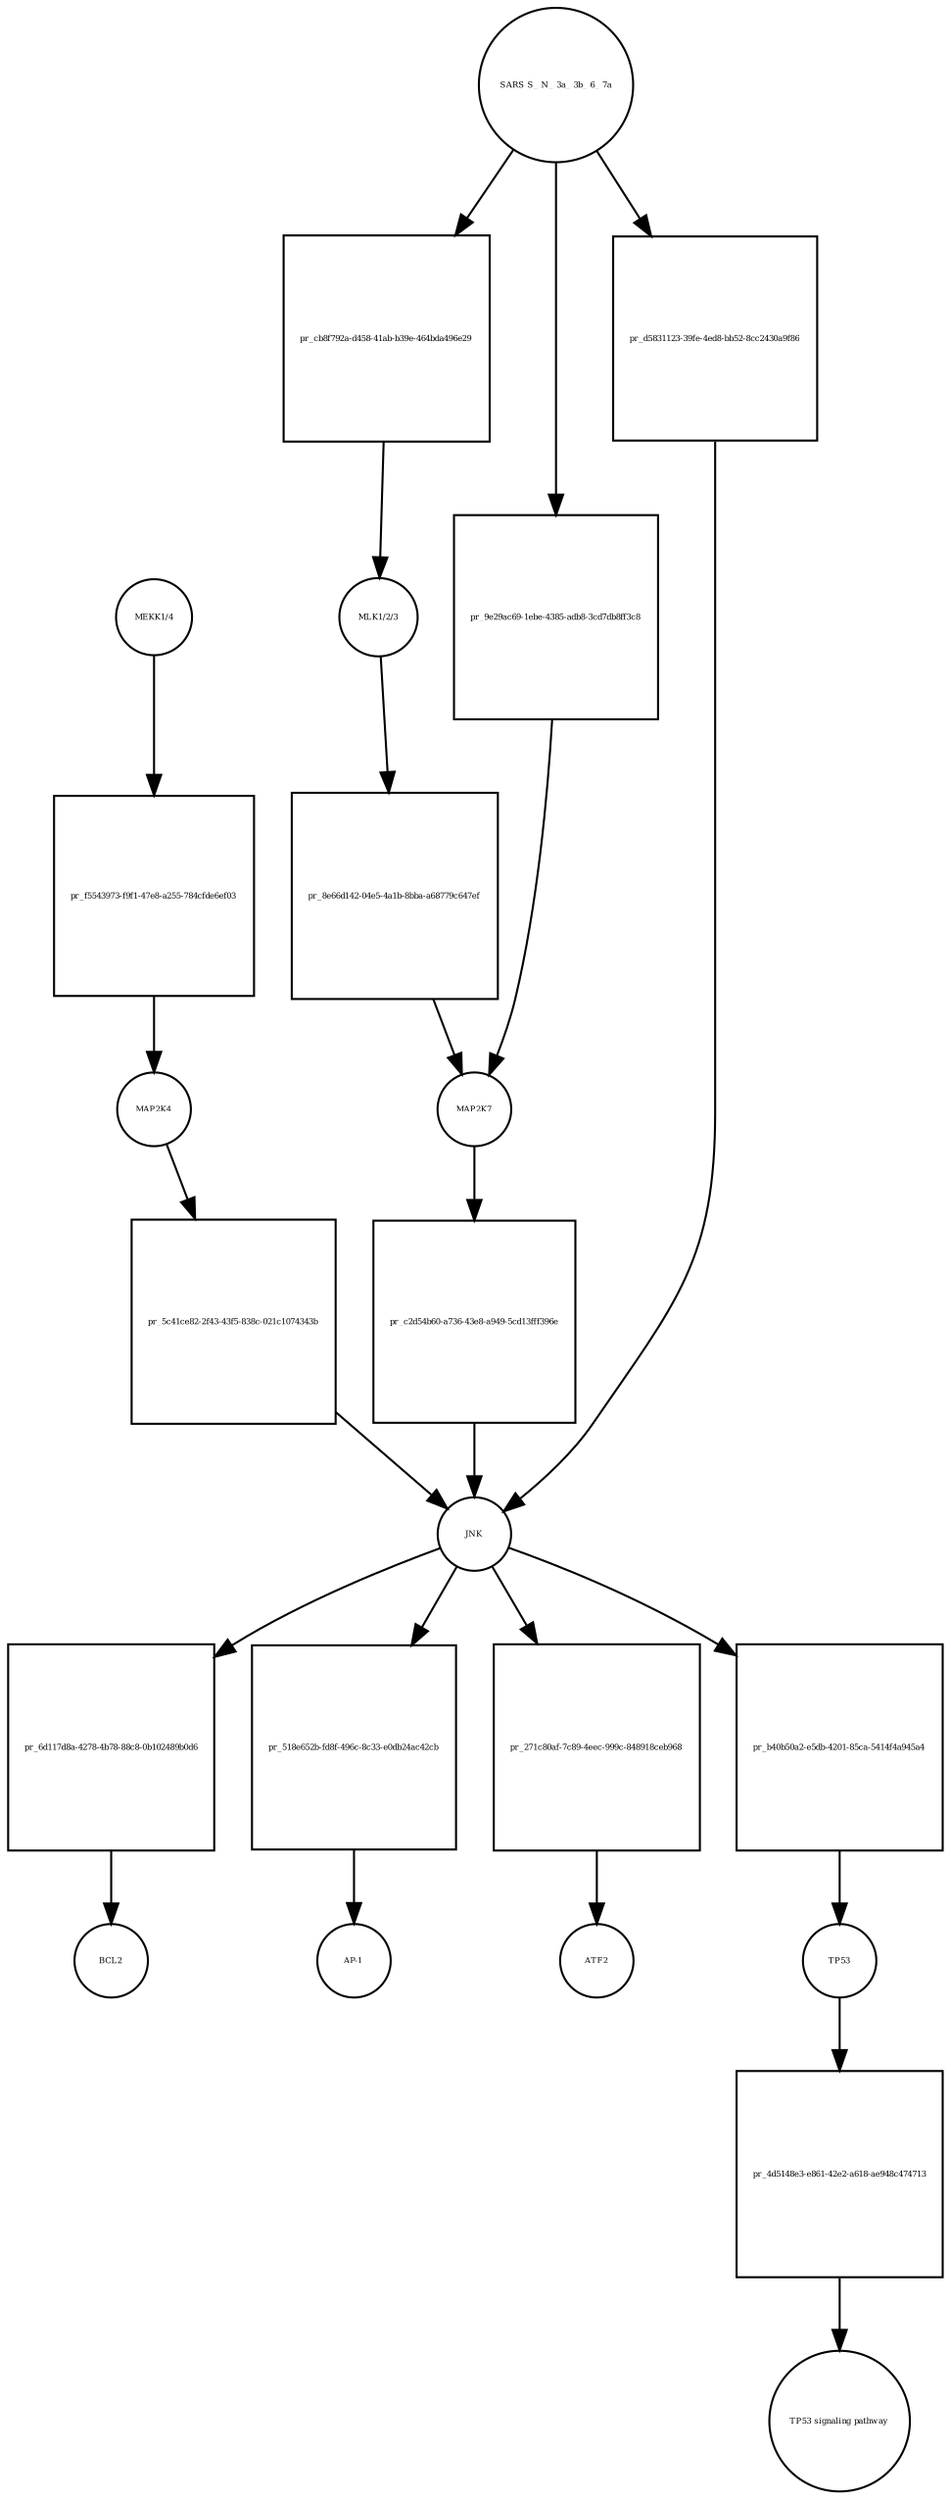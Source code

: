 strict digraph  {
"MEKK1/4" [annotation="", bipartite=0, cls=complex, fontsize=4, label="MEKK1/4", shape=circle];
"pr_f5543973-f9f1-47e8-a255-784cfde6ef03" [annotation="", bipartite=1, cls=process, fontsize=4, label="pr_f5543973-f9f1-47e8-a255-784cfde6ef03", shape=square];
MAP2K4 [annotation=urn_miriam_uniprot_P45985, bipartite=0, cls=macromolecule, fontsize=4, label=MAP2K4, shape=circle];
"MLK1/2/3" [annotation="", bipartite=0, cls=complex, fontsize=4, label="MLK1/2/3", shape=circle];
"pr_8e66d142-04e5-4a1b-8bba-a68779c647ef" [annotation="", bipartite=1, cls=process, fontsize=4, label="pr_8e66d142-04e5-4a1b-8bba-a68779c647ef", shape=square];
MAP2K7 [annotation=urn_miriam_uniprot_O14733, bipartite=0, cls=macromolecule, fontsize=4, label=MAP2K7, shape=circle];
"pr_5c41ce82-2f43-43f5-838c-021c1074343b" [annotation="", bipartite=1, cls=process, fontsize=4, label="pr_5c41ce82-2f43-43f5-838c-021c1074343b", shape=square];
JNK [annotation="", bipartite=0, cls=complex, fontsize=4, label=JNK, shape=circle];
"pr_c2d54b60-a736-43e8-a949-5cd13fff396e" [annotation="", bipartite=1, cls=process, fontsize=4, label="pr_c2d54b60-a736-43e8-a949-5cd13fff396e", shape=square];
"pr_6d117d8a-4278-4b78-88c8-0b102489b0d6" [annotation="", bipartite=1, cls=process, fontsize=4, label="pr_6d117d8a-4278-4b78-88c8-0b102489b0d6", shape=square];
BCL2 [annotation=urn_miriam_uniprot_P10415, bipartite=0, cls=macromolecule, fontsize=4, label=BCL2, shape=circle];
"pr_518e652b-fd8f-496c-8c33-e0db24ac42cb" [annotation="", bipartite=1, cls=process, fontsize=4, label="pr_518e652b-fd8f-496c-8c33-e0db24ac42cb", shape=square];
"AP-1" [annotation="", bipartite=0, cls=complex, fontsize=4, label="AP-1", shape=circle];
"SARS S_ N_ 3a_ 3b_ 6_ 7a" [annotation="", bipartite=0, cls=macromolecule, fontsize=4, label="SARS S_ N_ 3a_ 3b_ 6_ 7a", shape=circle];
"pr_cb8f792a-d458-41ab-b39e-464bda496e29" [annotation="", bipartite=1, cls=process, fontsize=4, label="pr_cb8f792a-d458-41ab-b39e-464bda496e29", shape=square];
"pr_271c80af-7c89-4eec-999c-848918ceb968" [annotation="", bipartite=1, cls=process, fontsize=4, label="pr_271c80af-7c89-4eec-999c-848918ceb968", shape=square];
ATF2 [annotation=urn_miriam_uniprot_P15336, bipartite=0, cls=macromolecule, fontsize=4, label=ATF2, shape=circle];
"pr_b40b50a2-e5db-4201-85ca-5414f4a945a4" [annotation="", bipartite=1, cls=process, fontsize=4, label="pr_b40b50a2-e5db-4201-85ca-5414f4a945a4", shape=square];
TP53 [annotation=urn_miriam_uniprot_P04637, bipartite=0, cls=macromolecule, fontsize=4, label=TP53, shape=circle];
"pr_4d5148e3-e861-42e2-a618-ae948c474713" [annotation="", bipartite=1, cls=process, fontsize=4, label="pr_4d5148e3-e861-42e2-a618-ae948c474713", shape=square];
"TP53 signaling pathway" [annotation="", bipartite=0, cls="unspecified entity", fontsize=4, label="TP53 signaling pathway", shape=circle];
"pr_9e29ac69-1ebe-4385-adb8-3cd7db8ff3c8" [annotation="", bipartite=1, cls=process, fontsize=4, label="pr_9e29ac69-1ebe-4385-adb8-3cd7db8ff3c8", shape=square];
"pr_d5831123-39fe-4ed8-bb52-8cc2430a9f86" [annotation="", bipartite=1, cls=process, fontsize=4, label="pr_d5831123-39fe-4ed8-bb52-8cc2430a9f86", shape=square];
"MEKK1/4" -> "pr_f5543973-f9f1-47e8-a255-784cfde6ef03"  [annotation="", interaction_type=consumption];
"pr_f5543973-f9f1-47e8-a255-784cfde6ef03" -> MAP2K4  [annotation="", interaction_type=production];
MAP2K4 -> "pr_5c41ce82-2f43-43f5-838c-021c1074343b"  [annotation="", interaction_type=consumption];
"MLK1/2/3" -> "pr_8e66d142-04e5-4a1b-8bba-a68779c647ef"  [annotation="", interaction_type=consumption];
"pr_8e66d142-04e5-4a1b-8bba-a68779c647ef" -> MAP2K7  [annotation="", interaction_type=production];
MAP2K7 -> "pr_c2d54b60-a736-43e8-a949-5cd13fff396e"  [annotation="", interaction_type=consumption];
"pr_5c41ce82-2f43-43f5-838c-021c1074343b" -> JNK  [annotation="", interaction_type=production];
JNK -> "pr_6d117d8a-4278-4b78-88c8-0b102489b0d6"  [annotation="", interaction_type=consumption];
JNK -> "pr_518e652b-fd8f-496c-8c33-e0db24ac42cb"  [annotation="", interaction_type=consumption];
JNK -> "pr_271c80af-7c89-4eec-999c-848918ceb968"  [annotation="", interaction_type=consumption];
JNK -> "pr_b40b50a2-e5db-4201-85ca-5414f4a945a4"  [annotation="", interaction_type=consumption];
"pr_c2d54b60-a736-43e8-a949-5cd13fff396e" -> JNK  [annotation="", interaction_type=production];
"pr_6d117d8a-4278-4b78-88c8-0b102489b0d6" -> BCL2  [annotation="", interaction_type=production];
"pr_518e652b-fd8f-496c-8c33-e0db24ac42cb" -> "AP-1"  [annotation="", interaction_type=production];
"SARS S_ N_ 3a_ 3b_ 6_ 7a" -> "pr_cb8f792a-d458-41ab-b39e-464bda496e29"  [annotation="", interaction_type=consumption];
"SARS S_ N_ 3a_ 3b_ 6_ 7a" -> "pr_9e29ac69-1ebe-4385-adb8-3cd7db8ff3c8"  [annotation="", interaction_type=consumption];
"SARS S_ N_ 3a_ 3b_ 6_ 7a" -> "pr_d5831123-39fe-4ed8-bb52-8cc2430a9f86"  [annotation="", interaction_type=consumption];
"pr_cb8f792a-d458-41ab-b39e-464bda496e29" -> "MLK1/2/3"  [annotation="", interaction_type=production];
"pr_271c80af-7c89-4eec-999c-848918ceb968" -> ATF2  [annotation="", interaction_type=production];
"pr_b40b50a2-e5db-4201-85ca-5414f4a945a4" -> TP53  [annotation="", interaction_type=production];
TP53 -> "pr_4d5148e3-e861-42e2-a618-ae948c474713"  [annotation="", interaction_type=consumption];
"pr_4d5148e3-e861-42e2-a618-ae948c474713" -> "TP53 signaling pathway"  [annotation="", interaction_type=production];
"pr_9e29ac69-1ebe-4385-adb8-3cd7db8ff3c8" -> MAP2K7  [annotation="", interaction_type=production];
"pr_d5831123-39fe-4ed8-bb52-8cc2430a9f86" -> JNK  [annotation="", interaction_type=production];
}
